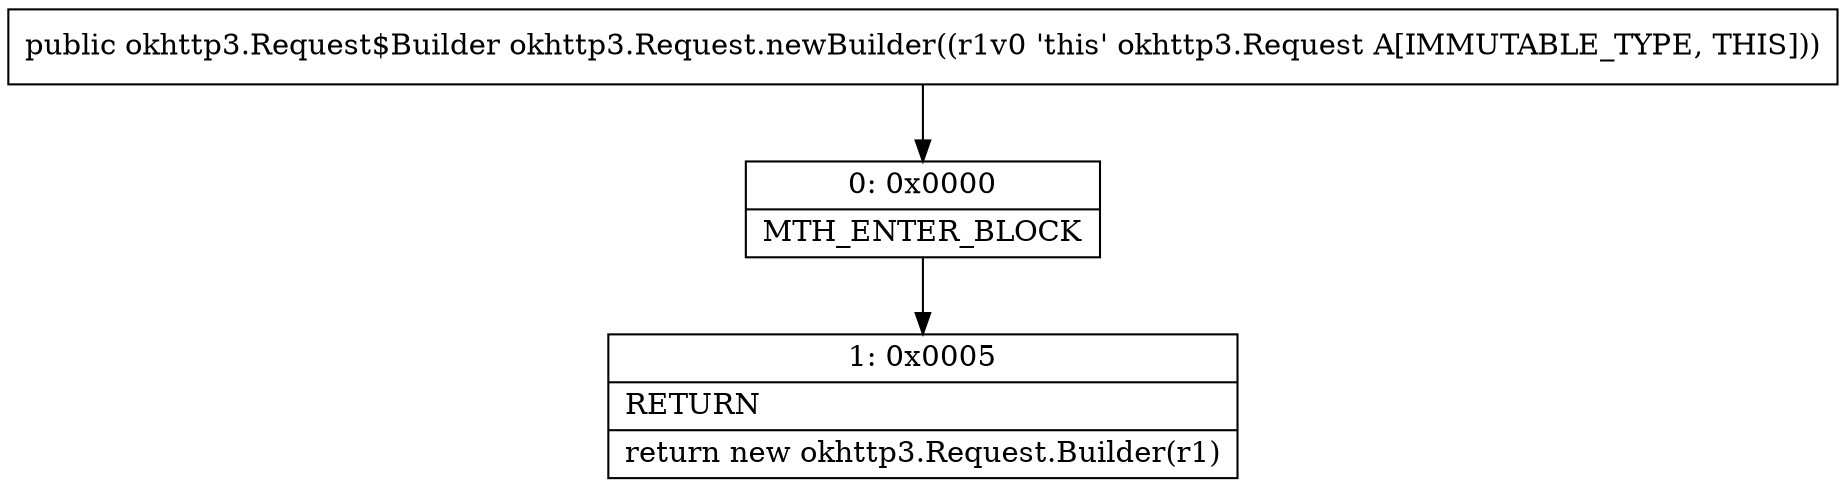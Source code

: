 digraph "CFG forokhttp3.Request.newBuilder()Lokhttp3\/Request$Builder;" {
Node_0 [shape=record,label="{0\:\ 0x0000|MTH_ENTER_BLOCK\l}"];
Node_1 [shape=record,label="{1\:\ 0x0005|RETURN\l|return new okhttp3.Request.Builder(r1)\l}"];
MethodNode[shape=record,label="{public okhttp3.Request$Builder okhttp3.Request.newBuilder((r1v0 'this' okhttp3.Request A[IMMUTABLE_TYPE, THIS])) }"];
MethodNode -> Node_0;
Node_0 -> Node_1;
}


